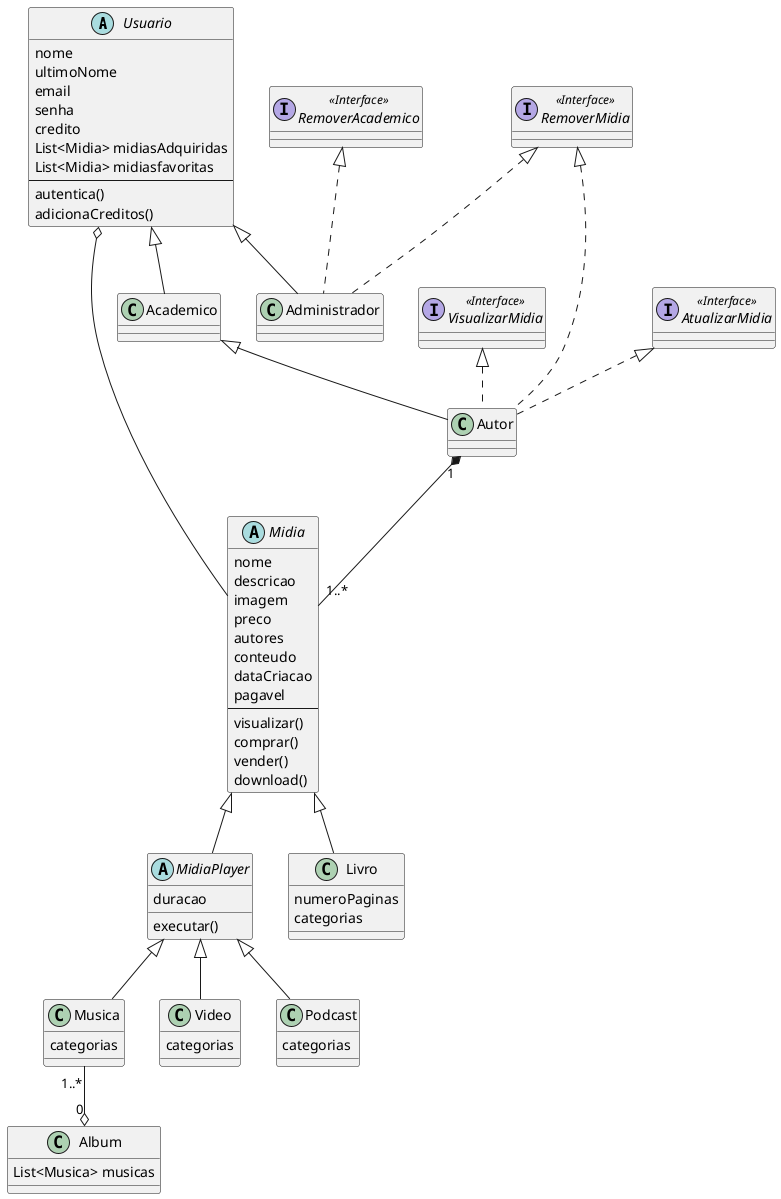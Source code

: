 @startuml class
/'
enum TipoUsuario {
  academico
  administrador
}

enum TipoMidia {
  musica
  livro
  video
  podcast
}
'/


abstract class Usuario {
  nome
  ultimoNome
  email
  senha
  credito
  List<Midia> midiasAdquiridas
  List<Midia> midiasfavoritas
  ---
  autentica()
  adicionaCreditos()
}

class Academico {}

class Administrador {}
/'
class Dashboard {
  String nome
}
'/
class Album {
  List<Musica> musicas
}
/'
interface something <<Interface>> {

}
'/

abstract class Midia {
  nome
  descricao
  imagem
  preco
  autores
  conteudo
  dataCriacao
  pagavel
  ---
  visualizar()
  comprar()
  vender()
  download() 
}

abstract class MidiaPlayer {
  duracao
  executar()
}

class Livro {
  numeroPaginas
  categorias
}

class Musica {
  categorias
}

class Video {
  categorias
}

class Podcast {
  categorias
}

Autor "1" *-- "1..*" Midia

Usuario o-- Midia

Usuario <|-- Academico
Academico <|-- Autor
Usuario <|-- Administrador

Midia <|-- Livro
Midia <|-- MidiaPlayer
MidiaPlayer <|-- Musica
MidiaPlayer <|-- Video
MidiaPlayer <|-- Podcast

Musica "1..*" --o "0" Album

interface VisualizarMidia <<Interface>> 
interface RemoverMidia <<Interface>> 
interface RemoverAcademico <<Interface>> 
interface AtualizarMidia <<Interface>> 

VisualizarMidia <|.. Autor
RemoverMidia <|.. Autor
RemoverMidia <|.. Administrador
RemoverAcademico <|.. Administrador
AtualizarMidia <|.. Autor


@enduml